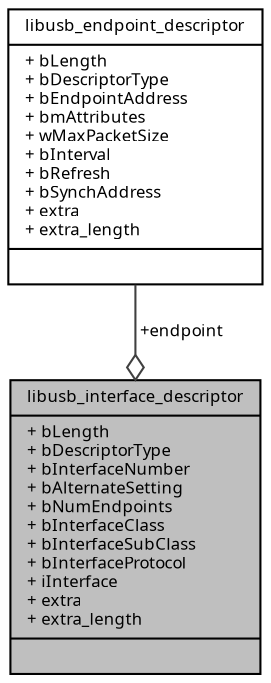 digraph "libusb_interface_descriptor"
{
  edge [fontname="Sans",fontsize="8",labelfontname="Sans",labelfontsize="8"];
  node [fontname="Sans",fontsize="8",shape=record];
  Node1 [label="{libusb_interface_descriptor\n|+ bLength\l+ bDescriptorType\l+ bInterfaceNumber\l+ bAlternateSetting\l+ bNumEndpoints\l+ bInterfaceClass\l+ bInterfaceSubClass\l+ bInterfaceProtocol\l+ iInterface\l+ extra\l+ extra_length\l|}",height=0.2,width=0.4,color="black", fillcolor="grey75", style="filled", fontcolor="black"];
  Node2 -> Node1 [color="grey25",fontsize="8",style="solid",label=" +endpoint" ,arrowhead="odiamond",fontname="Sans"];
  Node2 [label="{libusb_endpoint_descriptor\n|+ bLength\l+ bDescriptorType\l+ bEndpointAddress\l+ bmAttributes\l+ wMaxPacketSize\l+ bInterval\l+ bRefresh\l+ bSynchAddress\l+ extra\l+ extra_length\l|}",height=0.2,width=0.4,color="black", fillcolor="white", style="filled",URL="$structlibusb__endpoint__descriptor.html"];
}
